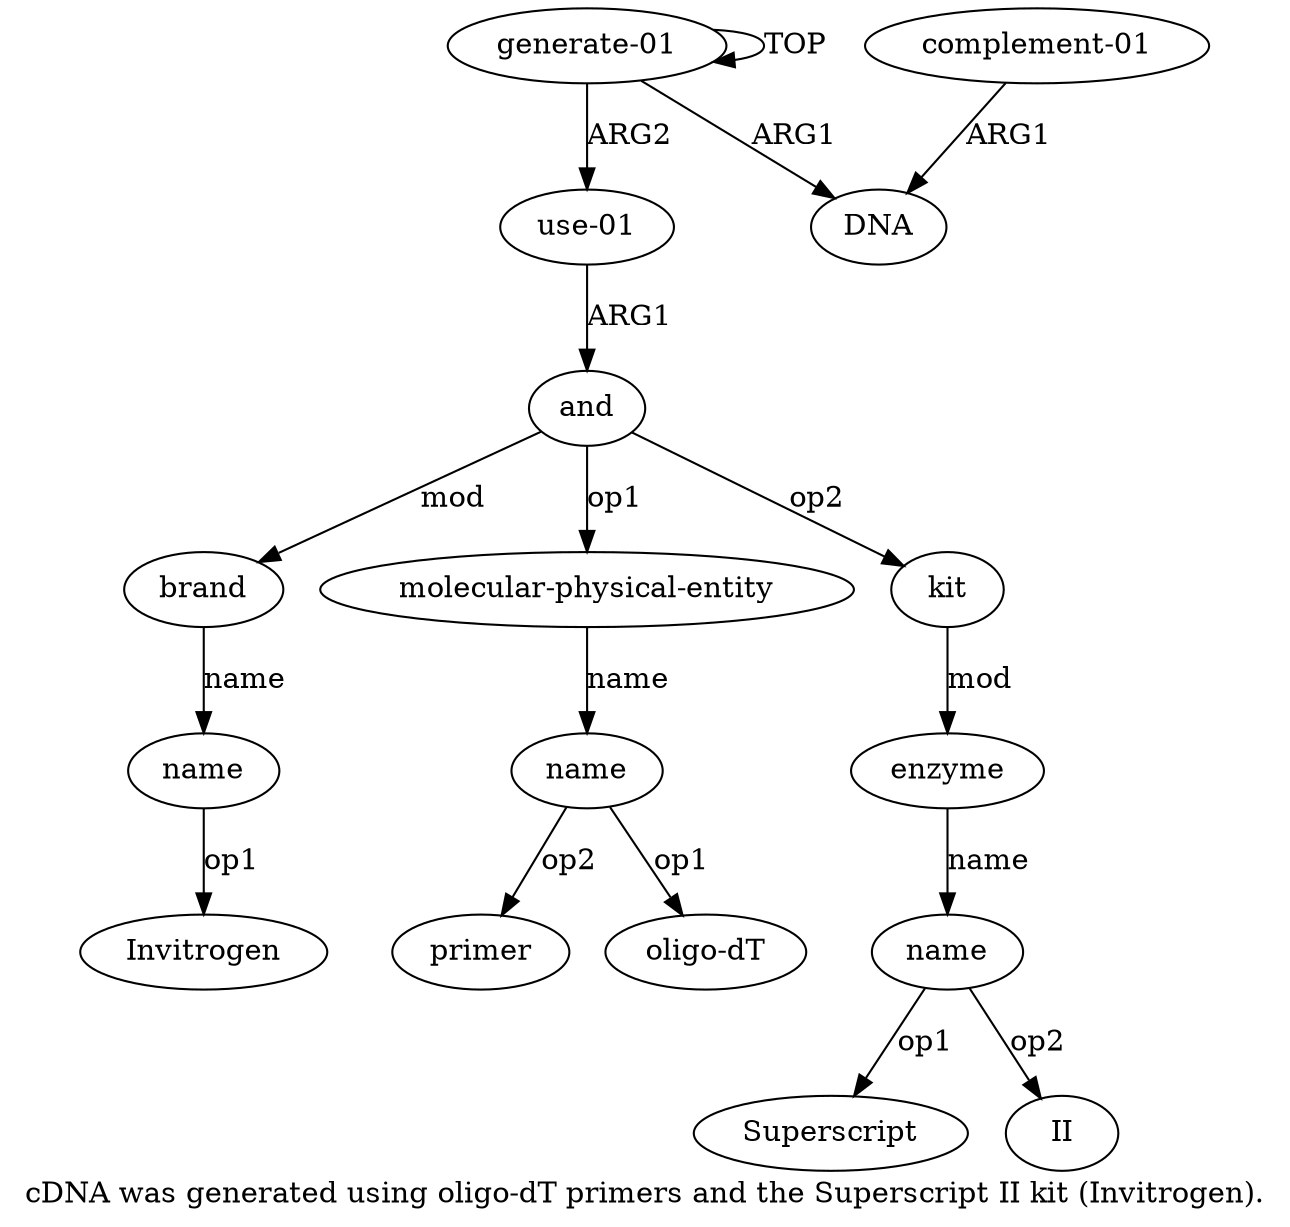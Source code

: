 digraph  {
	graph [label="cDNA was generated using oligo-dT primers and the Superscript II kit (Invitrogen)."];
	node [label="\N"];
	"a6 primer"	 [color=black,
		gold_ind=-1,
		gold_label=primer,
		label=primer,
		test_ind=-1,
		test_label=primer];
	a11	 [color=black,
		gold_ind=11,
		gold_label=name,
		label=name,
		test_ind=11,
		test_label=name];
	"a11 Invitrogen"	 [color=black,
		gold_ind=-1,
		gold_label=Invitrogen,
		label=Invitrogen,
		test_ind=-1,
		test_label=Invitrogen];
	a11 -> "a11 Invitrogen" [key=0,
	color=black,
	gold_label=op1,
	label=op1,
	test_label=op1];
a10 [color=black,
	gold_ind=10,
	gold_label=brand,
	label=brand,
	test_ind=10,
	test_label=brand];
a10 -> a11 [key=0,
color=black,
gold_label=name,
label=name,
test_label=name];
"a9 Superscript" [color=black,
gold_ind=-1,
gold_label=Superscript,
label=Superscript,
test_ind=-1,
test_label=Superscript];
a1 [color=black,
gold_ind=1,
gold_label=DNA,
label=DNA,
test_ind=1,
test_label=DNA];
a0 [color=black,
gold_ind=0,
gold_label="generate-01",
label="generate-01",
test_ind=0,
test_label="generate-01"];
a0 -> a1 [key=0,
color=black,
gold_label=ARG1,
label=ARG1,
test_label=ARG1];
a0 -> a0 [key=0,
color=black,
gold_label=TOP,
label=TOP,
test_label=TOP];
a3 [color=black,
gold_ind=3,
gold_label="use-01",
label="use-01",
test_ind=3,
test_label="use-01"];
a0 -> a3 [key=0,
color=black,
gold_label=ARG2,
label=ARG2,
test_label=ARG2];
a4 [color=black,
gold_ind=4,
gold_label=and,
label=and,
test_ind=4,
test_label=and];
a3 -> a4 [key=0,
color=black,
gold_label=ARG1,
label=ARG1,
test_label=ARG1];
a2 [color=black,
gold_ind=2,
gold_label="complement-01",
label="complement-01",
test_ind=2,
test_label="complement-01"];
a2 -> a1 [key=0,
color=black,
gold_label=ARG1,
label=ARG1,
test_label=ARG1];
a5 [color=black,
gold_ind=5,
gold_label="molecular-physical-entity",
label="molecular-physical-entity",
test_ind=5,
test_label="molecular-physical-entity"];
a6 [color=black,
gold_ind=6,
gold_label=name,
label=name,
test_ind=6,
test_label=name];
a5 -> a6 [key=0,
color=black,
gold_label=name,
label=name,
test_label=name];
a4 -> a10 [key=0,
color=black,
gold_label=mod,
label=mod,
test_label=mod];
a4 -> a5 [key=0,
color=black,
gold_label=op1,
label=op1,
test_label=op1];
a7 [color=black,
gold_ind=7,
gold_label=kit,
label=kit,
test_ind=7,
test_label=kit];
a4 -> a7 [key=0,
color=black,
gold_label=op2,
label=op2,
test_label=op2];
a8 [color=black,
gold_ind=8,
gold_label=enzyme,
label=enzyme,
test_ind=8,
test_label=enzyme];
a7 -> a8 [key=0,
color=black,
gold_label=mod,
label=mod,
test_label=mod];
a6 -> "a6 primer" [key=0,
color=black,
gold_label=op2,
label=op2,
test_label=op2];
"a6 oligo-dT" [color=black,
gold_ind=-1,
gold_label="oligo-dT",
label="oligo-dT",
test_ind=-1,
test_label="oligo-dT"];
a6 -> "a6 oligo-dT" [key=0,
color=black,
gold_label=op1,
label=op1,
test_label=op1];
a9 [color=black,
gold_ind=9,
gold_label=name,
label=name,
test_ind=9,
test_label=name];
a9 -> "a9 Superscript" [key=0,
color=black,
gold_label=op1,
label=op1,
test_label=op1];
"a9 II" [color=black,
gold_ind=-1,
gold_label=II,
label=II,
test_ind=-1,
test_label=II];
a9 -> "a9 II" [key=0,
color=black,
gold_label=op2,
label=op2,
test_label=op2];
a8 -> a9 [key=0,
color=black,
gold_label=name,
label=name,
test_label=name];
}
